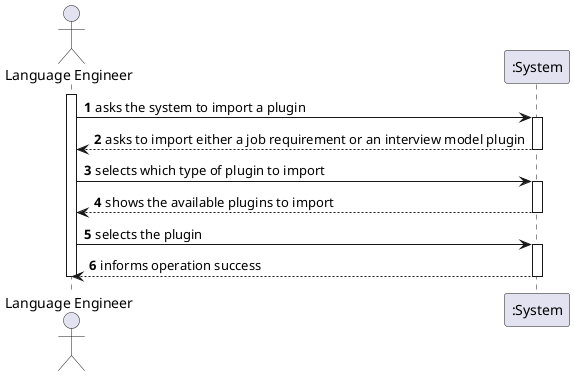 @startuml US1008_SSD

autonumber

actor LE as "Language Engineer"

activate LE

LE -> ":System" : asks the system to import a plugin
activate ":System"

":System" --> LE : asks to import either a job requirement or an interview model plugin
deactivate ":System"

LE -> ":System" : selects which type of plugin to import
activate ":System"

":System" --> LE : shows the available plugins to import
deactivate ":System"

LE -> ":System" : selects the plugin
activate ":System"

":System" --> LE : informs operation success
deactivate ":System"

deactivate LE

@enduml

